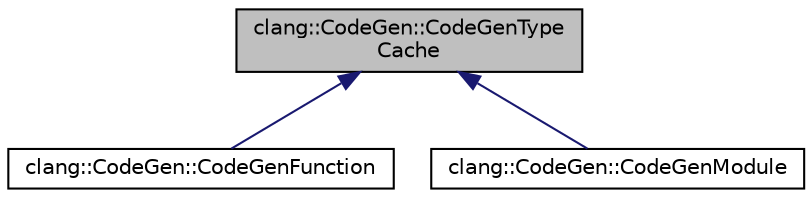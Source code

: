 digraph "clang::CodeGen::CodeGenTypeCache"
{
 // LATEX_PDF_SIZE
  bgcolor="transparent";
  edge [fontname="Helvetica",fontsize="10",labelfontname="Helvetica",labelfontsize="10"];
  node [fontname="Helvetica",fontsize="10",shape=record];
  Node1 [label="clang::CodeGen::CodeGenType\lCache",height=0.2,width=0.4,color="black", fillcolor="grey75", style="filled", fontcolor="black",tooltip="This structure provides a set of types that are commonly used during IR emission."];
  Node1 -> Node2 [dir="back",color="midnightblue",fontsize="10",style="solid",fontname="Helvetica"];
  Node2 [label="clang::CodeGen::CodeGenFunction",height=0.2,width=0.4,color="black",URL="$classclang_1_1CodeGen_1_1CodeGenFunction.html",tooltip="CodeGenFunction - This class organizes the per-function state that is used while generating LLVM code..."];
  Node1 -> Node3 [dir="back",color="midnightblue",fontsize="10",style="solid",fontname="Helvetica"];
  Node3 [label="clang::CodeGen::CodeGenModule",height=0.2,width=0.4,color="black",URL="$classclang_1_1CodeGen_1_1CodeGenModule.html",tooltip="This class organizes the cross-function state that is used while generating LLVM code."];
}
